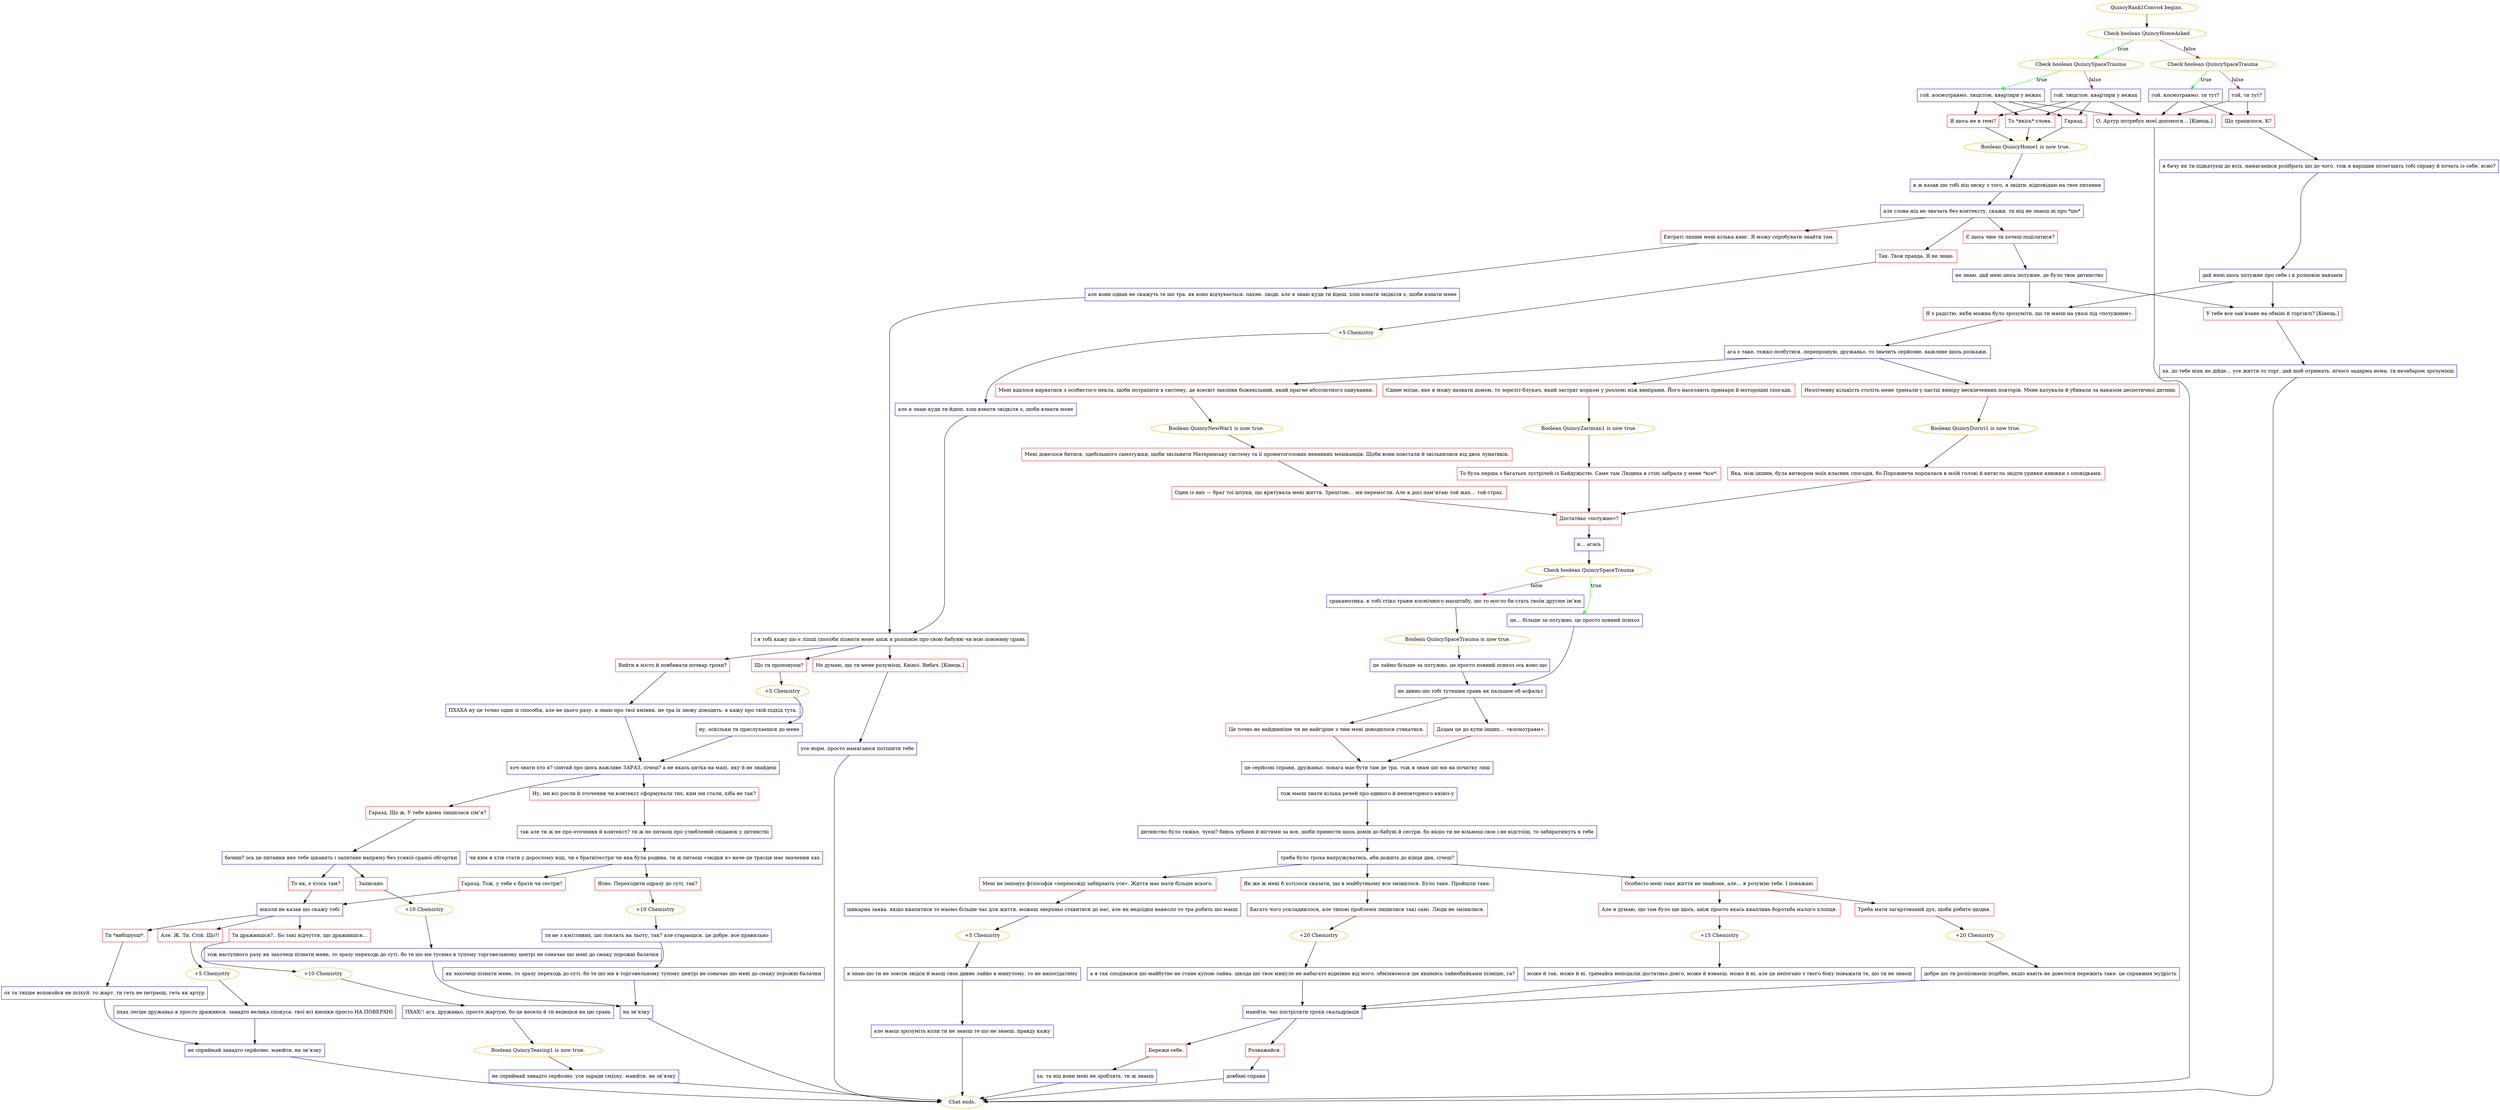digraph {
	"QuincyRank1Convo4 begins." [color=orange];
		"QuincyRank1Convo4 begins." -> j1294161024;
	j1294161024 [label="Check boolean QuincyHomeAsked",color=orange];
		j1294161024 -> j1942188630 [label=true,color=green];
		j1294161024 -> j2847950243 [label=false,color=brown];
	j1942188630 [label="Check boolean QuincySpaceTrauma",color=orange];
		j1942188630 -> j3408567662 [label=true,color=green];
		j1942188630 -> j3386569947 [label=false,color=brown];
	j2847950243 [label="Check boolean QuincySpaceTrauma",color=orange];
		j2847950243 -> j2171498095 [label=true,color=green];
		j2847950243 -> j3282989401 [label=false,color=brown];
	j3408567662 [label="гой. космотравмо. людстон. квартири у вежах",shape=box,color=blue];
		j3408567662 -> j526614860;
		j3408567662 -> j1035748664;
		j3408567662 -> j1422360278;
		j3408567662 -> j1983895544;
	j3386569947 [label="гой. людстон. квартири у вежах",shape=box,color=blue];
		j3386569947 -> j526614860;
		j3386569947 -> j1035748664;
		j3386569947 -> j1422360278;
		j3386569947 -> j1983895544;
	j2171498095 [label="гой. космотравмо. ти тут?",shape=box,color=blue];
		j2171498095 -> j2343580751;
		j2171498095 -> j1983895544;
	j3282989401 [label="гой, ти тут?",shape=box,color=blue];
		j3282989401 -> j2343580751;
		j3282989401 -> j1983895544;
	j526614860 [label="Гаразд.",shape=box,color=red];
		j526614860 -> j2403953315;
	j1035748664 [label="То *якісь* слова.",shape=box,color=red];
		j1035748664 -> j2403953315;
	j1422360278 [label="Я щось не в темі?",shape=box,color=red];
		j1422360278 -> j2403953315;
	j1983895544 [label="О, Артур потребує моєї допомоги… [Кінець.]",shape=box,color=red];
		j1983895544 -> "Chat ends.";
	j2343580751 [label="Що трапилося, К?",shape=box,color=red];
		j2343580751 -> j1132837255;
	j2403953315 [label="Boolean QuincyHome1 is now true.",color=orange];
		j2403953315 -> j2169956381;
	"Chat ends." [color=orange];
	j1132837255 [label="я бачу як ти підкатуєш до всіх, намагаєшся розібрать шо до чого. тож я вирішив полегшить тобі справу й почать із себе, ясно?",shape=box,color=blue];
		j1132837255 -> j3686071720;
	j2169956381 [label="я ж казав шо тобі ніц зиску з того. я звідти. відповідаю на твоє питання",shape=box,color=blue];
		j2169956381 -> j3554371279;
	j3686071720 [label="дай мені шось потужне про себе і я розповім навзаєм",shape=box,color=blue];
		j3686071720 -> j1132946181;
		j3686071720 -> j2056105388;
	j3554371279 [label="але слова ніц не значать без контексту, скажи. ти ніц не знаєш ні про *шо*",shape=box,color=blue];
		j3554371279 -> j706649481;
		j3554371279 -> j2991773468;
		j3554371279 -> j2389049190;
	j1132946181 [label="Я з радістю, якби можна було зрозуміти, що ти маєш на увазі під «потужним».",shape=box,color=red];
		j1132946181 -> j355228907;
	j2056105388 [label="У тебе все зав’язане на обміні й торгівлі? [Кінець.]",shape=box,color=red];
		j2056105388 -> j2259219718;
	j706649481 [label="Ентраті лишив мені кілька книг. Я можу спробувати знайти там.",shape=box,color=red];
		j706649481 -> j3946355116;
	j2991773468 [label="Так. Твоя правда. Я не знаю.",shape=box,color=red];
		j2991773468 -> j1217270957;
	j2389049190 [label="Є щось чим ти хочеш поділитися?",shape=box,color=red];
		j2389049190 -> j2425392513;
	j355228907 [label="ага є таке. тєжко позбутися. перепрошую, дружаньо. то значить серйозне. важливе щось розкажи.",shape=box,color=blue];
		j355228907 -> j1246866059;
		j355228907 -> j864574337;
		j355228907 -> j3335511125;
	j2259219718 [label="ха. до тебе ніяк не дійде… усе життя то торг. дай шоб отримать. нічого задарма нема. ти незабаром зрозумієш",shape=box,color=blue];
		j2259219718 -> "Chat ends.";
	j3946355116 [label="але вони однак не скажуть те шо тра. як воно відчувається. пахне. люди. але я знаю куди ти йдеш. хош взнати звідкіля є, шоби взнати мене",shape=box,color=blue];
		j3946355116 -> j2898048800;
	j1217270957 [label="+5 Chemistry",color=orange];
		j1217270957 -> j561310368;
	j2425392513 [label="не знаю. дай мені шось потужне. де було твоє дитинство",shape=box,color=blue];
		j2425392513 -> j1132946181;
		j2425392513 -> j2056105388;
	j1246866059 [label="Мені вдалося вирватися з особистого пекла, щоби потрапити в систему, де всесвіт захопив божевільний, який прагне абсолютного панування.",shape=box,color=red];
		j1246866059 -> j3196819886;
	j864574337 [label="Єдине місце, яке я можу назвати домом, то зореліт-блукач, який застряг корком у розломі між вимірами. Його населяють примари й моторошні спогади.",shape=box,color=red];
		j864574337 -> j1260593450;
	j3335511125 [label="Незліченну кількість століть мене тримали у пастці виміру нескінченних повторів. Мене катували й убивали за наказом деспотичної дитини.",shape=box,color=red];
		j3335511125 -> j3318274765;
	j2898048800 [label="і я тобі кажу шо є ліпші способи пізнати мене аніж я розповім про свою бабуню чи всю повоєнну срань",shape=box,color=blue];
		j2898048800 -> j3271024866;
		j2898048800 -> j3340702304;
		j2898048800 -> j814583359;
	j561310368 [label="але я знаю куди ти йдеш. хош взнати звідкіля є, шоби взнати мене",shape=box,color=blue];
		j561310368 -> j2898048800;
	j3196819886 [label="Boolean QuincyNewWar1 is now true.",color=orange];
		j3196819886 -> j2577392801;
	j1260593450 [label="Boolean QuincyZariman1 is now true.",color=orange];
		j1260593450 -> j3059437000;
	j3318274765 [label="Boolean QuincyDuviri1 is now true.",color=orange];
		j3318274765 -> j3286973502;
	j3271024866 [label="Вийти в місто й повбивати почвар трохи?",shape=box,color=red];
		j3271024866 -> j3710108484;
	j3340702304 [label="Що ти пропонуєш?",shape=box,color=red];
		j3340702304 -> j3076163983;
	j814583359 [label="Не думаю, що ти мене розумієш, Квінсі. Вибач. [Кінець.]",shape=box,color=red];
		j814583359 -> j3694090904;
	j2577392801 [label="Мені довелося битися, здебільшого самотужки, щоби звільнити Материнську систему та її промитоголових невинних мешканців. Щоби вони повстали й звільнилися від двох лунатиків.",shape=box,color=red];
		j2577392801 -> j1333694867;
	j3059437000 [label="То була перша з багатьох зустрічей із Байдужістю. Саме там Людина в стіні забрала у мене *все*.",shape=box,color=red];
		j3059437000 -> j1834665945;
	j3286973502 [label="Яка, між іншим, була витвором моїх власних спогадів, бо Порожнеча порпалася в моїй голові й витягла звідти уривки книжки з оповідками.",shape=box,color=red];
		j3286973502 -> j1834665945;
	j3710108484 [label="ПХАХА ну це точно один зі способів, але не цього разу. я знаю про твої вміння. не тра їх знову доводить. я кажу про твій підхід тута.",shape=box,color=blue];
		j3710108484 -> j1039630828;
	j3076163983 [label="+5 Chemistry",color=orange];
		j3076163983 -> j3938922772;
	j3694090904 [label="усе норм. просто намагаюся потішити тебе",shape=box,color=blue];
		j3694090904 -> "Chat ends.";
	j1333694867 [label="Один із них — брат тої штуки, що врятувала мені життя. Зрештою… ми перемогли. Але я досі пам’ятаю той жах… той страх.",shape=box,color=red];
		j1333694867 -> j1834665945;
	j1834665945 [label="Достатньо «потужно»?",shape=box,color=red];
		j1834665945 -> j1408682750;
	j1039630828 [label="хоч знати хто я? спитай про шось важливе ЗАРАЗ, січеш? а не якась цятка на мапі, яку й не знайдеш",shape=box,color=blue];
		j1039630828 -> j652258867;
		j1039630828 -> j854310348;
	j3938922772 [label="ну, оскільки ти прислухаєшся до мене",shape=box,color=blue];
		j3938922772 -> j1039630828;
	j1408682750 [label="я… агась",shape=box,color=blue];
		j1408682750 -> j2685777777;
	j652258867 [label="Ну, ми всі росли й оточення чи контекст сформували тих, ким ми стали, хіба не так?",shape=box,color=red];
		j652258867 -> j1712873332;
	j854310348 [label="Гаразд. Що ж. У тебе вдома лишилася сім’я?",shape=box,color=red];
		j854310348 -> j764701813;
	j2685777777 [label="Check boolean QuincySpaceTrauma",color=orange];
		j2685777777 -> j3056724187 [label=true,color=green];
		j2685777777 -> j2863307923 [label=false,color=brown];
	j1712873332 [label="так але ти ж не про оточення й контекст? ти ж не питаєш про улюблений сніданок у дитинстві",shape=box,color=blue];
		j1712873332 -> j91484690;
	j764701813 [label="бачиш? ось це питання яке тебе цікавить і запитане напряму без усякої сраної обгортки",shape=box,color=blue];
		j764701813 -> j3242055040;
		j764701813 -> j833607970;
	j3056724187 [label="це… більше за потужно. це просто повний психоз",shape=box,color=blue];
		j3056724187 -> j252369775;
	j2863307923 [label="сракамотика. в тобі стіко травм космічного масштабу, шо то могло би стать твоїм другим ім’ям",shape=box,color=blue];
		j2863307923 -> j3700799559;
	j91484690 [label="чи ким я хтів стати у дорослому віці, чи є брати/сестри чи яка була родина. ти ж питаєш «звідки я» наче це трясця має значення хах",shape=box,color=blue];
		j91484690 -> j2781514774;
		j91484690 -> j4181624385;
	j3242055040 [label="То як, є хтось там?",shape=box,color=red];
		j3242055040 -> j1811860313;
	j833607970 [label="Записано.",shape=box,color=red];
		j833607970 -> j4222642572;
	j252369775 [label="не дивно шо тобі тутешня срань як пальцем об асфальт",shape=box,color=blue];
		j252369775 -> j460075095;
		j252369775 -> j4044592460;
	j3700799559 [label="Boolean QuincySpaceTrauma is now true.",color=orange];
		j3700799559 -> j3905768412;
	j2781514774 [label="Ясно. Переходити одразу до суті, так?",shape=box,color=red];
		j2781514774 -> j3225332730;
	j4181624385 [label="Гаразд. Тож, у тебе є брати чи сестри?",shape=box,color=red];
		j4181624385 -> j1811860313;
	j1811860313 [label="ніколи не казав шо скажу тобі",shape=box,color=blue];
		j1811860313 -> j3267703518;
		j1811860313 -> j2299027653;
		j1811860313 -> j2402935738;
	j4222642572 [label="+10 Chemistry",color=orange];
		j4222642572 -> j4096398770;
	j460075095 [label="Це точно не найдивніше чи не найгірше з чим мені доводилося стикатися.",shape=box,color=red];
		j460075095 -> j132523282;
	j4044592460 [label="Додам це до купи інших… «космотравм».",shape=box,color=red];
		j4044592460 -> j132523282;
	j3905768412 [label="це лайно більше за потужно. це просто повний психоз ось воно що",shape=box,color=blue];
		j3905768412 -> j252369775;
	j3225332730 [label="+10 Chemistry",color=orange];
		j3225332730 -> j3740376307;
	j3267703518 [label="Але. Ж. Ти. Стій. Що?!",shape=box,color=red];
		j3267703518 -> j1300973197;
	j2299027653 [label="Ти дражнишся?.. Бо такі відчуття, що дражнишся…",shape=box,color=red];
		j2299027653 -> j638505897;
	j2402935738 [label="Ти *вибішуєш*.",shape=box,color=red];
		j2402935738 -> j2470312204;
	j4096398770 [label="тож наступного разу як захочеш пізнати мене, то зразу переходь до суті. бо те шо ми тусимо в тупому торговельному центрі не означає шо мені до смаку порожні балачки",shape=box,color=blue];
		j4096398770 -> j3372835591;
	j132523282 [label="це серйозні справи, дружаньо. повага має бути там де тра. тож я знам шо ми на початку лиш",shape=box,color=blue];
		j132523282 -> j318252529;
	j3740376307 [label="ти не з кмітливих, шо ловлять на льоту, так? але стараєшся. це добре. все правильно",shape=box,color=blue];
		j3740376307 -> j3793954295;
	j1300973197 [label="+5 Chemistry",color=orange];
		j1300973197 -> j2921248998;
	j638505897 [label="+10 Chemistry",color=orange];
		j638505897 -> j433736098;
	j2470312204 [label="ох та тихше вспокойся не псіхуй. то жарт. ти геть не петраєш, геть як артур",shape=box,color=blue];
		j2470312204 -> j329230183;
	j3372835591 [label="на зв’язку",shape=box,color=blue];
		j3372835591 -> "Chat ends.";
	j318252529 [label="тож маєш знати кілька речей про єдиного й неповторного квінсі-у",shape=box,color=blue];
		j318252529 -> j3157958798;
	j3793954295 [label="як захочеш пізнати мене, то зразу переходь до суті. бо те шо ми в торговельному тупому центрі не означає шо мені до смаку порожні балачки",shape=box,color=blue];
		j3793954295 -> j3372835591;
	j2921248998 [label="пхах легше дружаньо я просто дражнюся. занадто велика спокуса. твої всі кнопки просто НА ПОВЕРХНІ",shape=box,color=blue];
		j2921248998 -> j329230183;
	j433736098 [label="ПХАХ!! ага, дружаньо, просто жартую, бо це весело й ти ведешся на цю срань",shape=box,color=blue];
		j433736098 -> j3290114039;
	j329230183 [label="не сприймай занадто серйозно. маюйти. на зв’язку",shape=box,color=blue];
		j329230183 -> "Chat ends.";
	j3157958798 [label="дитинство було тяжке, чуєш? бивсь зубами й нігтями за все, шоби принести шось домів до бабуні й сестри. бо якшо ти не візьмеш своє і не відстоїш, то забиратимуть в тебе",shape=box,color=blue];
		j3157958798 -> j932644279;
	j3290114039 [label="Boolean QuincyTeasing1 is now true.",color=orange];
		j3290114039 -> j542658616;
	j932644279 [label="треба було троха напружуватись, аби дожить до кінця дня, січеш?",shape=box,color=blue];
		j932644279 -> j3810100647;
		j932644279 -> j2841349607;
		j932644279 -> j1516929341;
	j542658616 [label="не сприймай занадто серйозно. усе заради сміхку. маюйти. на зв’язку",shape=box,color=blue];
		j542658616 -> "Chat ends.";
	j3810100647 [label="Як же ж мені б хотілося сказати, що в майбутньому все змінилося. Було таке. Пройшли таке.",shape=box,color=red];
		j3810100647 -> j1455434588;
	j2841349607 [label="Особисто мені таке життя не знайоме, але… я розумію тебе. І поважаю.",shape=box,color=red];
		j2841349607 -> j2319189405;
		j2841349607 -> j173273891;
	j1516929341 [label="Мені не імпонує філософія «переможці забирають усе». Життя має мати більше всього.",shape=box,color=red];
		j1516929341 -> j1085035512;
	j1455434588 [label="Багато чого ускладнилося, але типові проблеми лишилися такі самі. Люди не змінилися.",shape=box,color=red];
		j1455434588 -> j526065272;
	j2319189405 [label="Але я думаю, що там було ще щось, аніж просто якась кваплива боротьба малого хлопця.",shape=box,color=red];
		j2319189405 -> j2354324676;
	j173273891 [label="Треба мати загартований дух, щоби робите щодня.",shape=box,color=red];
		j173273891 -> j109690142;
	j1085035512 [label="шикарна заява. якшо квапитися то маємо більше час для життя. можеш зверхньо ставитися до нас, але як недоїдки навколо то тра робить шо маєш",shape=box,color=blue];
		j1085035512 -> j2846692811;
	j526065272 [label="+20 Chemistry",color=orange];
		j526065272 -> j2892663707;
	j2354324676 [label="+15 Chemistry",color=orange];
		j2354324676 -> j3720540293;
	j109690142 [label="+20 Chemistry",color=orange];
		j109690142 -> j1786435871;
	j2846692811 [label="+5 Chemistry",color=orange];
		j2846692811 -> j845655422;
	j2892663707 [label="а я так сподівався шо майбутнє не стане купою лайна. шкода шо твоє минуле не набагато відмінне від мого. обміняємося ше якимись лайнобайками пізніше, га?",shape=box,color=blue];
		j2892663707 -> j3612443839;
	j3720540293 [label="може й так. може й ні. тримайсь неподалік достатньо довго, може й взнаєш. може й ні. але це непогано з твого боку поважати те, шо ти не знаєш",shape=box,color=blue];
		j3720540293 -> j3612443839;
	j1786435871 [label="добре шо ти розпізнаєш подібне, якшо навіть не довелося пережить таке. це справжня мудрість",shape=box,color=blue];
		j1786435871 -> j3612443839;
	j845655422 [label="я знаю шо ти не зовсім звідси й маєш своє дивне лайно в минулому. то не напосідатиму",shape=box,color=blue];
		j845655422 -> j1488143521;
	j3612443839 [label="маюйти. час постріляти трохи скальдрівців",shape=box,color=blue];
		j3612443839 -> j1113377863;
		j3612443839 -> j4034672226;
	j1488143521 [label="але маєш зрозуміть коли ти не знаєш те шо не знаєш. правду кажу",shape=box,color=blue];
		j1488143521 -> "Chat ends.";
	j1113377863 [label="Розважайся.",shape=box,color=red];
		j1113377863 -> j3612728294;
	j4034672226 [label="Бережи себе.",shape=box,color=red];
		j4034672226 -> j2780099423;
	j3612728294 [label="довбані справи",shape=box,color=blue];
		j3612728294 -> "Chat ends.";
	j2780099423 [label="ха. та ніц вони мені не зроблять. ти ж знаєш",shape=box,color=blue];
		j2780099423 -> "Chat ends.";
}